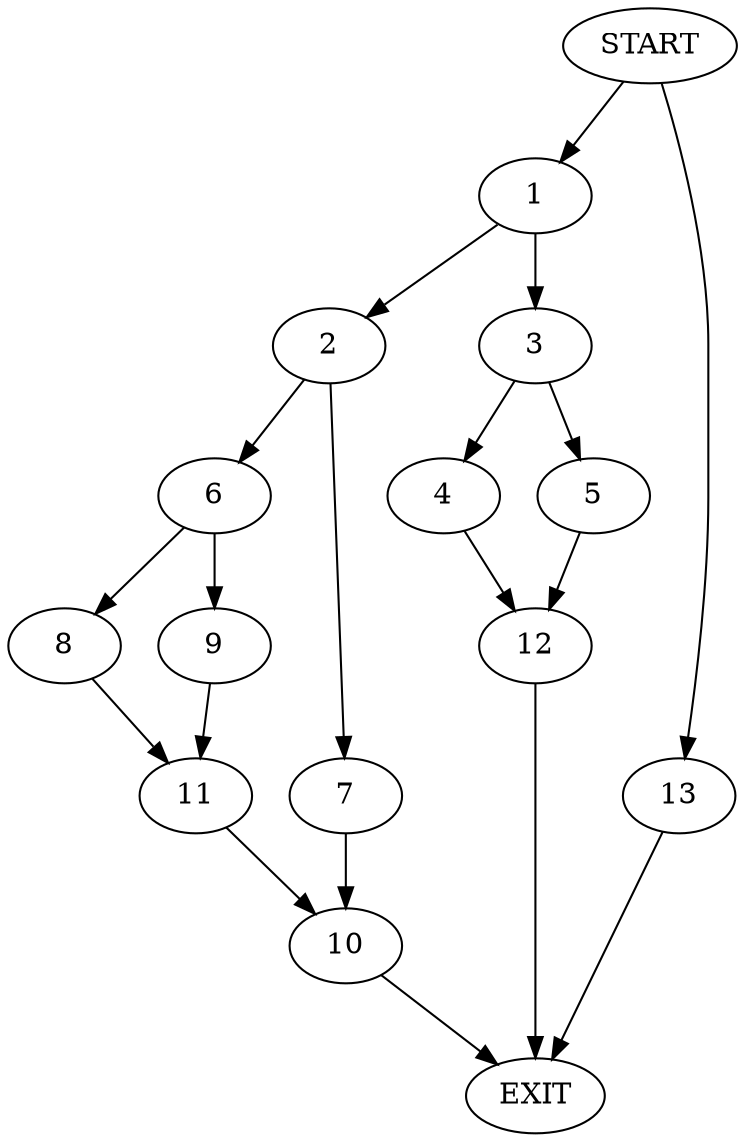 digraph {
0 [label="START"]
14 [label="EXIT"]
0 -> 1
1 -> 2
1 -> 3
3 -> 4
3 -> 5
2 -> 6
2 -> 7
6 -> 8
6 -> 9
7 -> 10
9 -> 11
8 -> 11
11 -> 10
10 -> 14
4 -> 12
5 -> 12
12 -> 14
0 -> 13
13 -> 14
}
